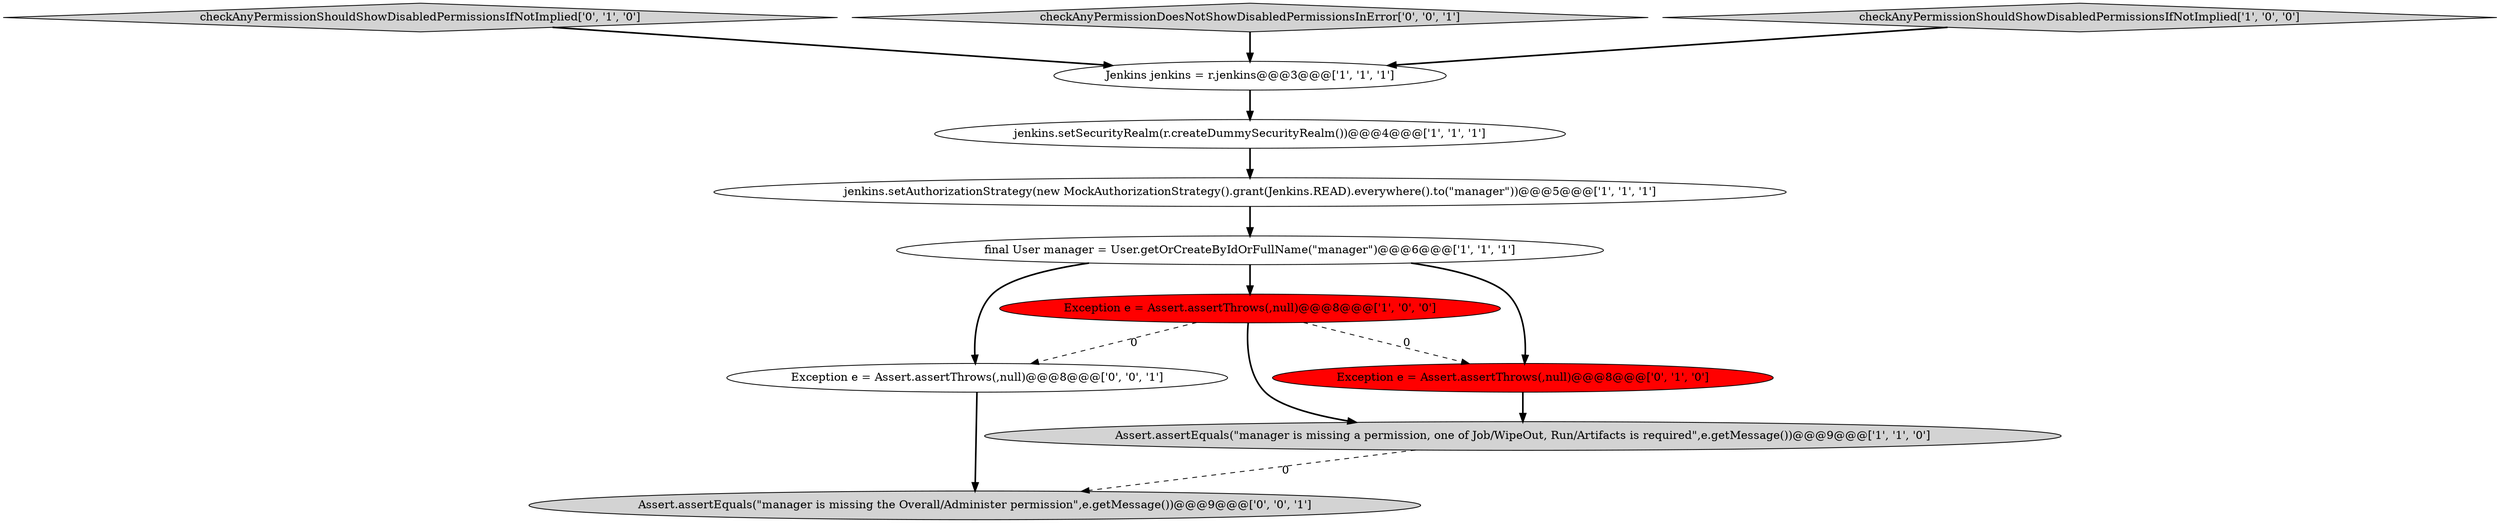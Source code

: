 digraph {
11 [style = filled, label = "Assert.assertEquals(\"manager is missing the Overall/Administer permission\",e.getMessage())@@@9@@@['0', '0', '1']", fillcolor = lightgray, shape = ellipse image = "AAA0AAABBB3BBB"];
7 [style = filled, label = "checkAnyPermissionShouldShowDisabledPermissionsIfNotImplied['0', '1', '0']", fillcolor = lightgray, shape = diamond image = "AAA0AAABBB2BBB"];
9 [style = filled, label = "checkAnyPermissionDoesNotShowDisabledPermissionsInError['0', '0', '1']", fillcolor = lightgray, shape = diamond image = "AAA0AAABBB3BBB"];
0 [style = filled, label = "checkAnyPermissionShouldShowDisabledPermissionsIfNotImplied['1', '0', '0']", fillcolor = lightgray, shape = diamond image = "AAA0AAABBB1BBB"];
5 [style = filled, label = "jenkins.setSecurityRealm(r.createDummySecurityRealm())@@@4@@@['1', '1', '1']", fillcolor = white, shape = ellipse image = "AAA0AAABBB1BBB"];
10 [style = filled, label = "Exception e = Assert.assertThrows(,null)@@@8@@@['0', '0', '1']", fillcolor = white, shape = ellipse image = "AAA0AAABBB3BBB"];
6 [style = filled, label = "final User manager = User.getOrCreateByIdOrFullName(\"manager\")@@@6@@@['1', '1', '1']", fillcolor = white, shape = ellipse image = "AAA0AAABBB1BBB"];
3 [style = filled, label = "Assert.assertEquals(\"manager is missing a permission, one of Job/WipeOut, Run/Artifacts is required\",e.getMessage())@@@9@@@['1', '1', '0']", fillcolor = lightgray, shape = ellipse image = "AAA0AAABBB1BBB"];
2 [style = filled, label = "Exception e = Assert.assertThrows(,null)@@@8@@@['1', '0', '0']", fillcolor = red, shape = ellipse image = "AAA1AAABBB1BBB"];
1 [style = filled, label = "jenkins.setAuthorizationStrategy(new MockAuthorizationStrategy().grant(Jenkins.READ).everywhere().to(\"manager\"))@@@5@@@['1', '1', '1']", fillcolor = white, shape = ellipse image = "AAA0AAABBB1BBB"];
8 [style = filled, label = "Exception e = Assert.assertThrows(,null)@@@8@@@['0', '1', '0']", fillcolor = red, shape = ellipse image = "AAA1AAABBB2BBB"];
4 [style = filled, label = "Jenkins jenkins = r.jenkins@@@3@@@['1', '1', '1']", fillcolor = white, shape = ellipse image = "AAA0AAABBB1BBB"];
6->8 [style = bold, label=""];
5->1 [style = bold, label=""];
1->6 [style = bold, label=""];
10->11 [style = bold, label=""];
7->4 [style = bold, label=""];
9->4 [style = bold, label=""];
0->4 [style = bold, label=""];
2->8 [style = dashed, label="0"];
4->5 [style = bold, label=""];
6->10 [style = bold, label=""];
3->11 [style = dashed, label="0"];
2->3 [style = bold, label=""];
2->10 [style = dashed, label="0"];
8->3 [style = bold, label=""];
6->2 [style = bold, label=""];
}
